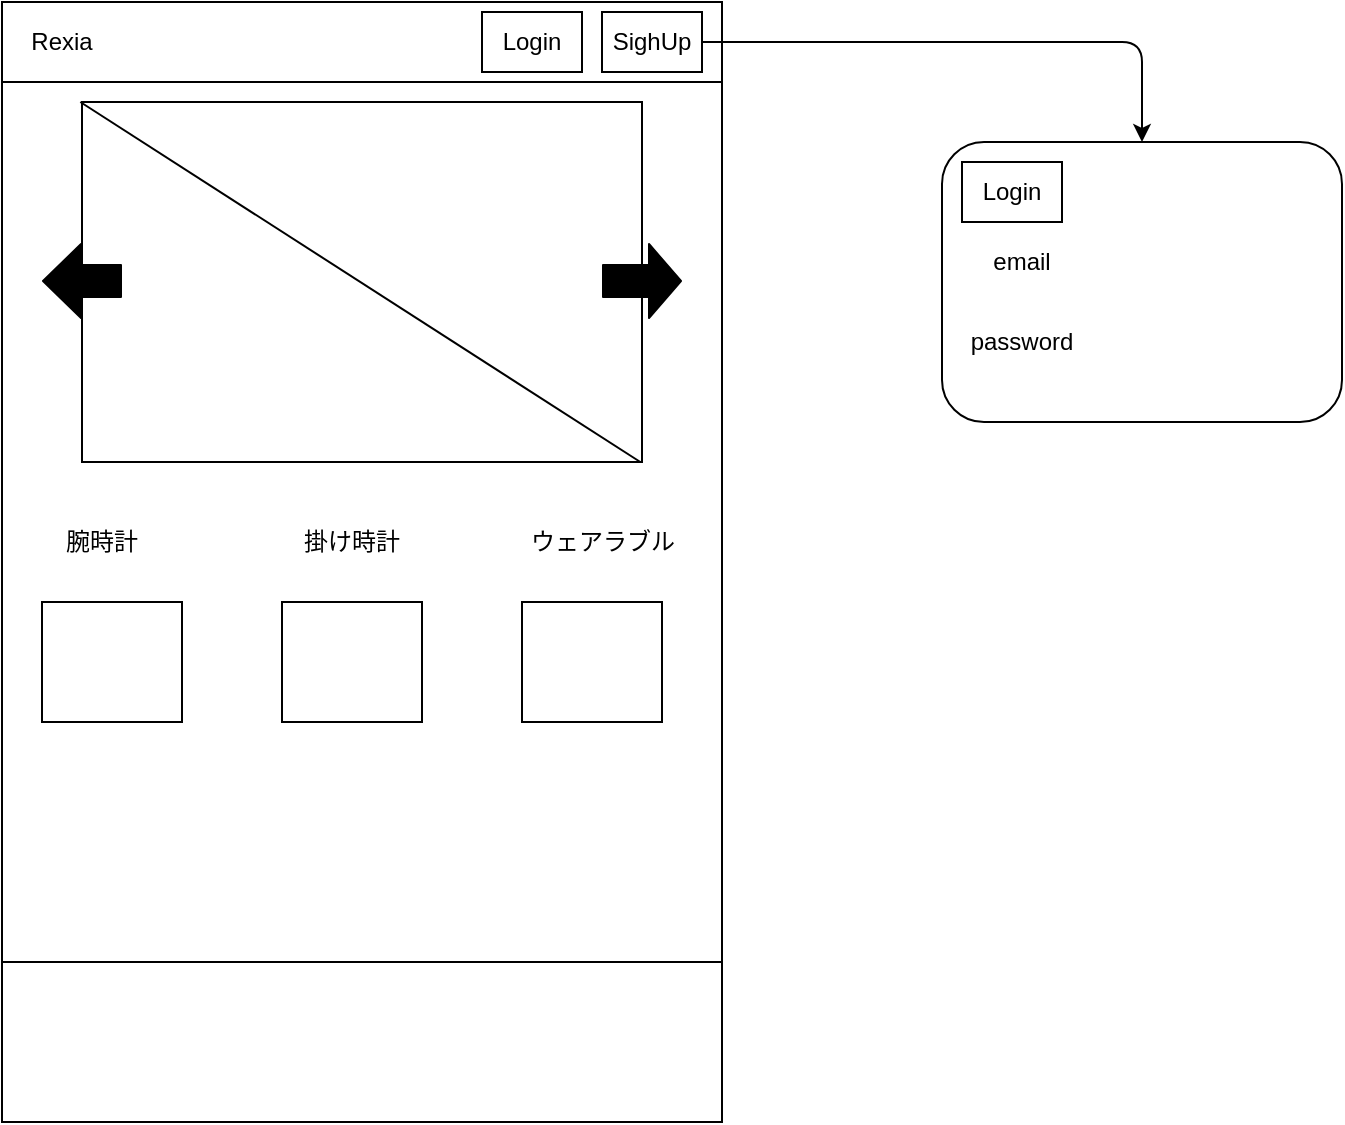 <mxfile version="12.2.4" pages="1"><diagram id="uNJuVNzyWlBky5AoH4Xr" name="ページ1"><mxGraphModel dx="1137" dy="638" grid="1" gridSize="10" guides="1" tooltips="1" connect="1" arrows="1" fold="1" page="1" pageScale="1" pageWidth="827" pageHeight="1169" math="0" shadow="0"><root><mxCell id="0"/><mxCell id="1" parent="0"/><mxCell id="19" value="" style="rounded=0;whiteSpace=wrap;html=1;" parent="1" vertex="1"><mxGeometry x="40" y="40" width="360" height="560" as="geometry"/></mxCell><mxCell id="20" value="" style="rounded=0;whiteSpace=wrap;html=1;" vertex="1" parent="1"><mxGeometry x="40" y="40" width="360" height="40" as="geometry"/></mxCell><mxCell id="21" value="" style="rounded=0;whiteSpace=wrap;html=1;" vertex="1" parent="1"><mxGeometry x="80" y="90" width="280" height="180" as="geometry"/></mxCell><mxCell id="22" value="" style="endArrow=none;html=1;entryX=-0.003;entryY=0;entryDx=0;entryDy=0;entryPerimeter=0;exitX=0.997;exitY=1;exitDx=0;exitDy=0;exitPerimeter=0;" edge="1" parent="1" source="21" target="21"><mxGeometry width="50" height="50" relative="1" as="geometry"><mxPoint x="40" y="440" as="sourcePoint"/><mxPoint x="90" y="390" as="targetPoint"/></mxGeometry></mxCell><mxCell id="24" value="" style="shape=flexArrow;endArrow=classic;html=1;fillColor=#000000;width=16;endSize=5;" edge="1" parent="1"><mxGeometry width="50" height="50" relative="1" as="geometry"><mxPoint x="340" y="179.5" as="sourcePoint"/><mxPoint x="380" y="179.5" as="targetPoint"/></mxGeometry></mxCell><mxCell id="26" value="" style="shape=flexArrow;endArrow=none;html=1;fillColor=#000000;width=16;endSize=5;startArrow=block;startFill=0;endFill=0;" edge="1" parent="1"><mxGeometry width="50" height="50" relative="1" as="geometry"><mxPoint x="60" y="179.5" as="sourcePoint"/><mxPoint x="100" y="179.5" as="targetPoint"/></mxGeometry></mxCell><mxCell id="27" value="SighUp" style="rounded=0;whiteSpace=wrap;html=1;" vertex="1" parent="1"><mxGeometry x="340" y="45" width="50" height="30" as="geometry"/></mxCell><mxCell id="28" value="Login" style="rounded=0;whiteSpace=wrap;html=1;" vertex="1" parent="1"><mxGeometry x="280" y="45" width="50" height="30" as="geometry"/></mxCell><mxCell id="29" value="Rexia" style="text;html=1;strokeColor=none;fillColor=none;align=center;verticalAlign=middle;whiteSpace=wrap;rounded=0;" vertex="1" parent="1"><mxGeometry x="50" y="50" width="40" height="20" as="geometry"/></mxCell><mxCell id="32" value="腕時計&lt;span style=&quot;color: rgba(0 , 0 , 0 , 0) ; font-family: monospace ; font-size: 0px ; white-space: nowrap&quot;&gt;%3CmxGraphModel%3E%3Croot%3E%3CmxCell%20id%3D%220%22%2F%3E%3CmxCell%20id%3D%221%22%20parent%3D%220%22%2F%3E%3CmxCell%20id%3D%222%22%20value%3D%22Rexia%22%20style%3D%22text%3Bhtml%3D1%3BstrokeColor%3Dnone%3BfillColor%3Dnone%3Balign%3Dcenter%3BverticalAlign%3Dmiddle%3BwhiteSpace%3Dwrap%3Brounded%3D0%3B%22%20vertex%3D%221%22%20parent%3D%221%22%3E%3CmxGeometry%20x%3D%2250%22%20y%3D%2250%22%20width%3D%2240%22%20height%3D%2220%22%20as%3D%22geometry%22%2F%3E%3C%2FmxCell%3E%3C%2Froot%3E%3C%2FmxGraphModel%3E&lt;/span&gt;" style="text;html=1;strokeColor=none;fillColor=none;align=center;verticalAlign=middle;whiteSpace=wrap;rounded=0;" vertex="1" parent="1"><mxGeometry x="70" y="300" width="40" height="20" as="geometry"/></mxCell><mxCell id="33" value="掛け時計" style="text;html=1;strokeColor=none;fillColor=none;align=center;verticalAlign=middle;whiteSpace=wrap;rounded=0;" vertex="1" parent="1"><mxGeometry x="190" y="300" width="50" height="20" as="geometry"/></mxCell><mxCell id="34" value="ウェアラブル" style="text;html=1;strokeColor=none;fillColor=none;align=center;verticalAlign=middle;whiteSpace=wrap;rounded=0;" vertex="1" parent="1"><mxGeometry x="302.5" y="300" width="75" height="20" as="geometry"/></mxCell><mxCell id="35" value="" style="rounded=0;whiteSpace=wrap;html=1;" vertex="1" parent="1"><mxGeometry x="60" y="340" width="70" height="60" as="geometry"/></mxCell><mxCell id="36" value="" style="rounded=0;whiteSpace=wrap;html=1;" vertex="1" parent="1"><mxGeometry x="180" y="340" width="70" height="60" as="geometry"/></mxCell><mxCell id="37" value="" style="rounded=0;whiteSpace=wrap;html=1;" vertex="1" parent="1"><mxGeometry x="300" y="340" width="70" height="60" as="geometry"/></mxCell><mxCell id="38" value="" style="rounded=0;whiteSpace=wrap;html=1;" vertex="1" parent="1"><mxGeometry x="40" y="520" width="360" height="80" as="geometry"/></mxCell><mxCell id="39" value="" style="rounded=1;whiteSpace=wrap;html=1;" vertex="1" parent="1"><mxGeometry x="510" y="110" width="200" height="140" as="geometry"/></mxCell><mxCell id="42" value="" style="edgeStyle=elbowEdgeStyle;elbow=horizontal;endArrow=classic;html=1;fillColor=#000000;gradientColor=#ffffff;exitX=1;exitY=0.5;exitDx=0;exitDy=0;entryX=0.5;entryY=0;entryDx=0;entryDy=0;" edge="1" parent="1" source="27" target="39"><mxGeometry width="50" height="50" relative="1" as="geometry"><mxPoint x="430" y="150" as="sourcePoint"/><mxPoint x="600" y="90" as="targetPoint"/><Array as="points"><mxPoint x="610" y="70"/><mxPoint x="600" y="70"/></Array></mxGeometry></mxCell><mxCell id="43" value="Login" style="rounded=0;whiteSpace=wrap;html=1;" vertex="1" parent="1"><mxGeometry x="520" y="120" width="50" height="30" as="geometry"/></mxCell><mxCell id="44" value="email" style="text;html=1;strokeColor=none;fillColor=none;align=center;verticalAlign=middle;whiteSpace=wrap;rounded=0;" vertex="1" parent="1"><mxGeometry x="530" y="160" width="40" height="20" as="geometry"/></mxCell><mxCell id="45" value="password" style="text;html=1;strokeColor=none;fillColor=none;align=center;verticalAlign=middle;whiteSpace=wrap;rounded=0;" vertex="1" parent="1"><mxGeometry x="530" y="200" width="40" height="20" as="geometry"/></mxCell></root></mxGraphModel></diagram></mxfile>